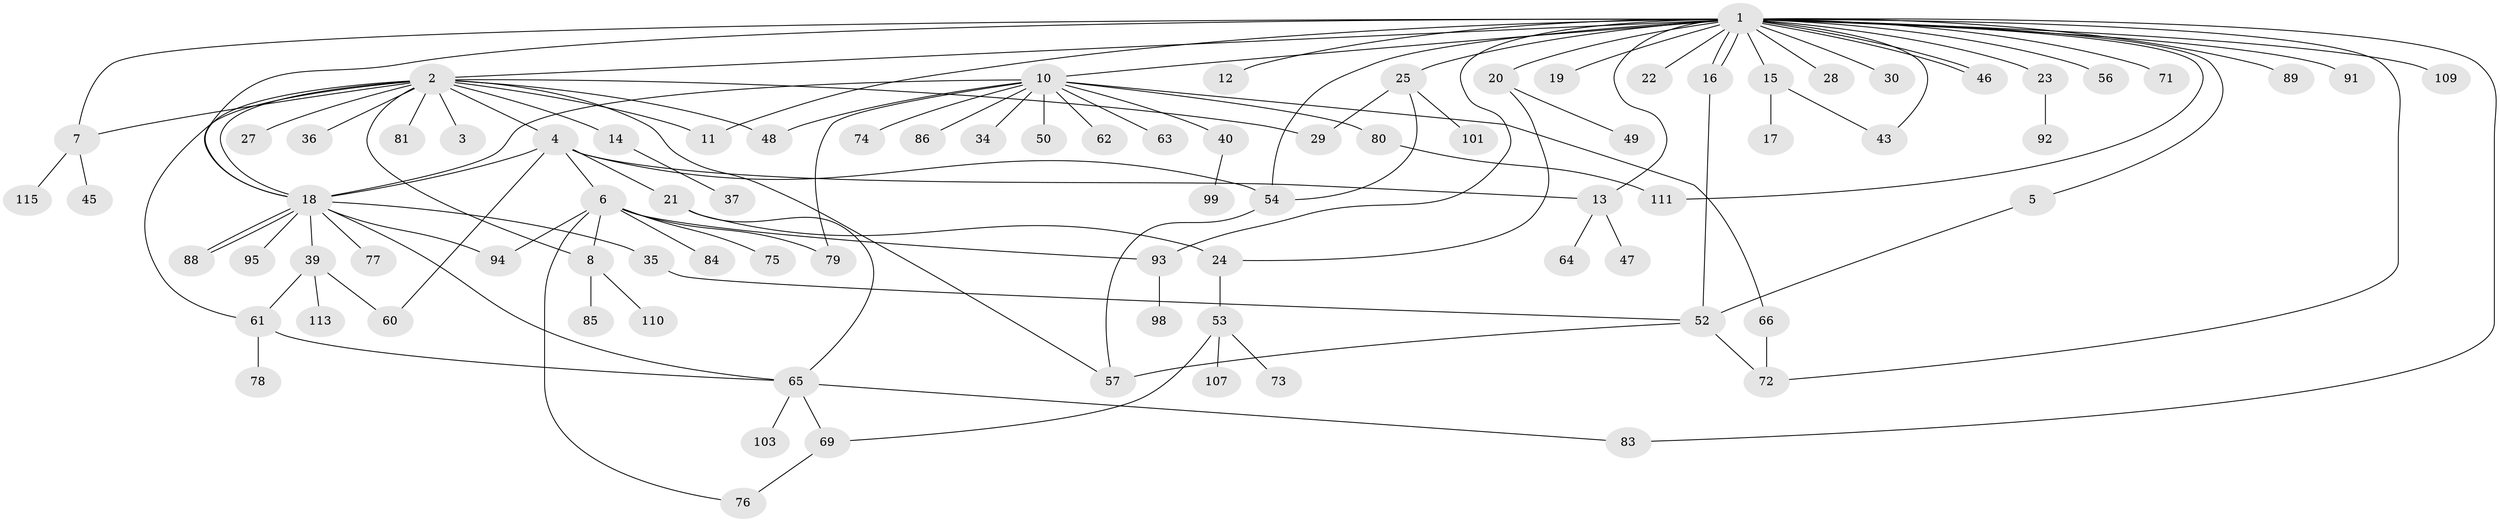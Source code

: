 // original degree distribution, {30: 0.008695652173913044, 17: 0.008695652173913044, 1: 0.45217391304347826, 8: 0.02608695652173913, 2: 0.22608695652173913, 7: 0.008695652173913044, 4: 0.08695652173913043, 5: 0.02608695652173913, 3: 0.14782608695652175, 14: 0.008695652173913044}
// Generated by graph-tools (version 1.1) at 2025/11/02/27/25 16:11:15]
// undirected, 86 vertices, 119 edges
graph export_dot {
graph [start="1"]
  node [color=gray90,style=filled];
  1 [super="+90"];
  2 [super="+41"];
  3;
  4 [super="+33"];
  5;
  6 [super="+100"];
  7 [super="+9"];
  8 [super="+31"];
  10 [super="+26"];
  11;
  12;
  13 [super="+105"];
  14;
  15 [super="+82"];
  16;
  17;
  18 [super="+38"];
  19 [super="+32"];
  20;
  21 [super="+44"];
  22;
  23 [super="+96"];
  24 [super="+51"];
  25 [super="+108"];
  27;
  28;
  29 [super="+97"];
  30;
  34;
  35;
  36;
  37;
  39 [super="+55"];
  40 [super="+42"];
  43;
  45;
  46 [super="+58"];
  47;
  48;
  49;
  50;
  52 [super="+106"];
  53 [super="+59"];
  54 [super="+67"];
  56;
  57 [super="+87"];
  60;
  61 [super="+68"];
  62;
  63;
  64;
  65 [super="+70"];
  66;
  69;
  71;
  72;
  73;
  74 [super="+104"];
  75;
  76;
  77;
  78 [super="+112"];
  79;
  80;
  81;
  83;
  84;
  85;
  86;
  88;
  89;
  91;
  92;
  93 [super="+102"];
  94;
  95;
  98;
  99;
  101;
  103;
  107;
  109;
  110;
  111 [super="+114"];
  113;
  115;
  1 -- 2;
  1 -- 5;
  1 -- 10;
  1 -- 11;
  1 -- 12;
  1 -- 13;
  1 -- 15;
  1 -- 16;
  1 -- 16;
  1 -- 19 [weight=2];
  1 -- 20;
  1 -- 22;
  1 -- 23;
  1 -- 25;
  1 -- 28;
  1 -- 30;
  1 -- 43;
  1 -- 46;
  1 -- 46;
  1 -- 54;
  1 -- 56;
  1 -- 71;
  1 -- 83;
  1 -- 89;
  1 -- 91;
  1 -- 93;
  1 -- 111;
  1 -- 18;
  1 -- 72;
  1 -- 109;
  1 -- 7;
  2 -- 3;
  2 -- 4;
  2 -- 7;
  2 -- 8;
  2 -- 11;
  2 -- 14;
  2 -- 18;
  2 -- 18;
  2 -- 27;
  2 -- 29;
  2 -- 36;
  2 -- 48;
  2 -- 61;
  2 -- 81;
  2 -- 57;
  4 -- 6;
  4 -- 18;
  4 -- 21;
  4 -- 54;
  4 -- 60;
  4 -- 13;
  5 -- 52;
  6 -- 8;
  6 -- 75;
  6 -- 84;
  6 -- 93;
  6 -- 94;
  6 -- 76;
  6 -- 79;
  7 -- 45;
  7 -- 115;
  8 -- 85;
  8 -- 110;
  10 -- 34;
  10 -- 48;
  10 -- 50;
  10 -- 62;
  10 -- 63;
  10 -- 74;
  10 -- 80;
  10 -- 18;
  10 -- 66;
  10 -- 86;
  10 -- 40;
  10 -- 79;
  13 -- 47;
  13 -- 64;
  14 -- 37;
  15 -- 17;
  15 -- 43;
  16 -- 52;
  18 -- 35;
  18 -- 39;
  18 -- 65;
  18 -- 77;
  18 -- 88;
  18 -- 88;
  18 -- 94;
  18 -- 95;
  20 -- 49;
  20 -- 24;
  21 -- 24;
  21 -- 65;
  23 -- 92;
  24 -- 53;
  25 -- 101;
  25 -- 29;
  25 -- 54;
  35 -- 52;
  39 -- 60;
  39 -- 113;
  39 -- 61;
  40 -- 99;
  52 -- 72;
  52 -- 57;
  53 -- 73;
  53 -- 107;
  53 -- 69;
  54 -- 57;
  61 -- 65;
  61 -- 78;
  65 -- 83;
  65 -- 69;
  65 -- 103;
  66 -- 72;
  69 -- 76;
  80 -- 111;
  93 -- 98;
}
